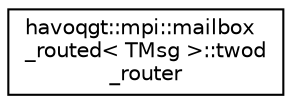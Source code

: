 digraph "Graphical Class Hierarchy"
{
  edge [fontname="Helvetica",fontsize="10",labelfontname="Helvetica",labelfontsize="10"];
  node [fontname="Helvetica",fontsize="10",shape=record];
  rankdir="LR";
  Node1 [label="havoqgt::mpi::mailbox\l_routed\< TMsg \>::twod\l_router",height=0.2,width=0.4,color="black", fillcolor="white", style="filled",URL="$classhavoqgt_1_1mpi_1_1mailbox__routed_1_1twod__router.html"];
}
